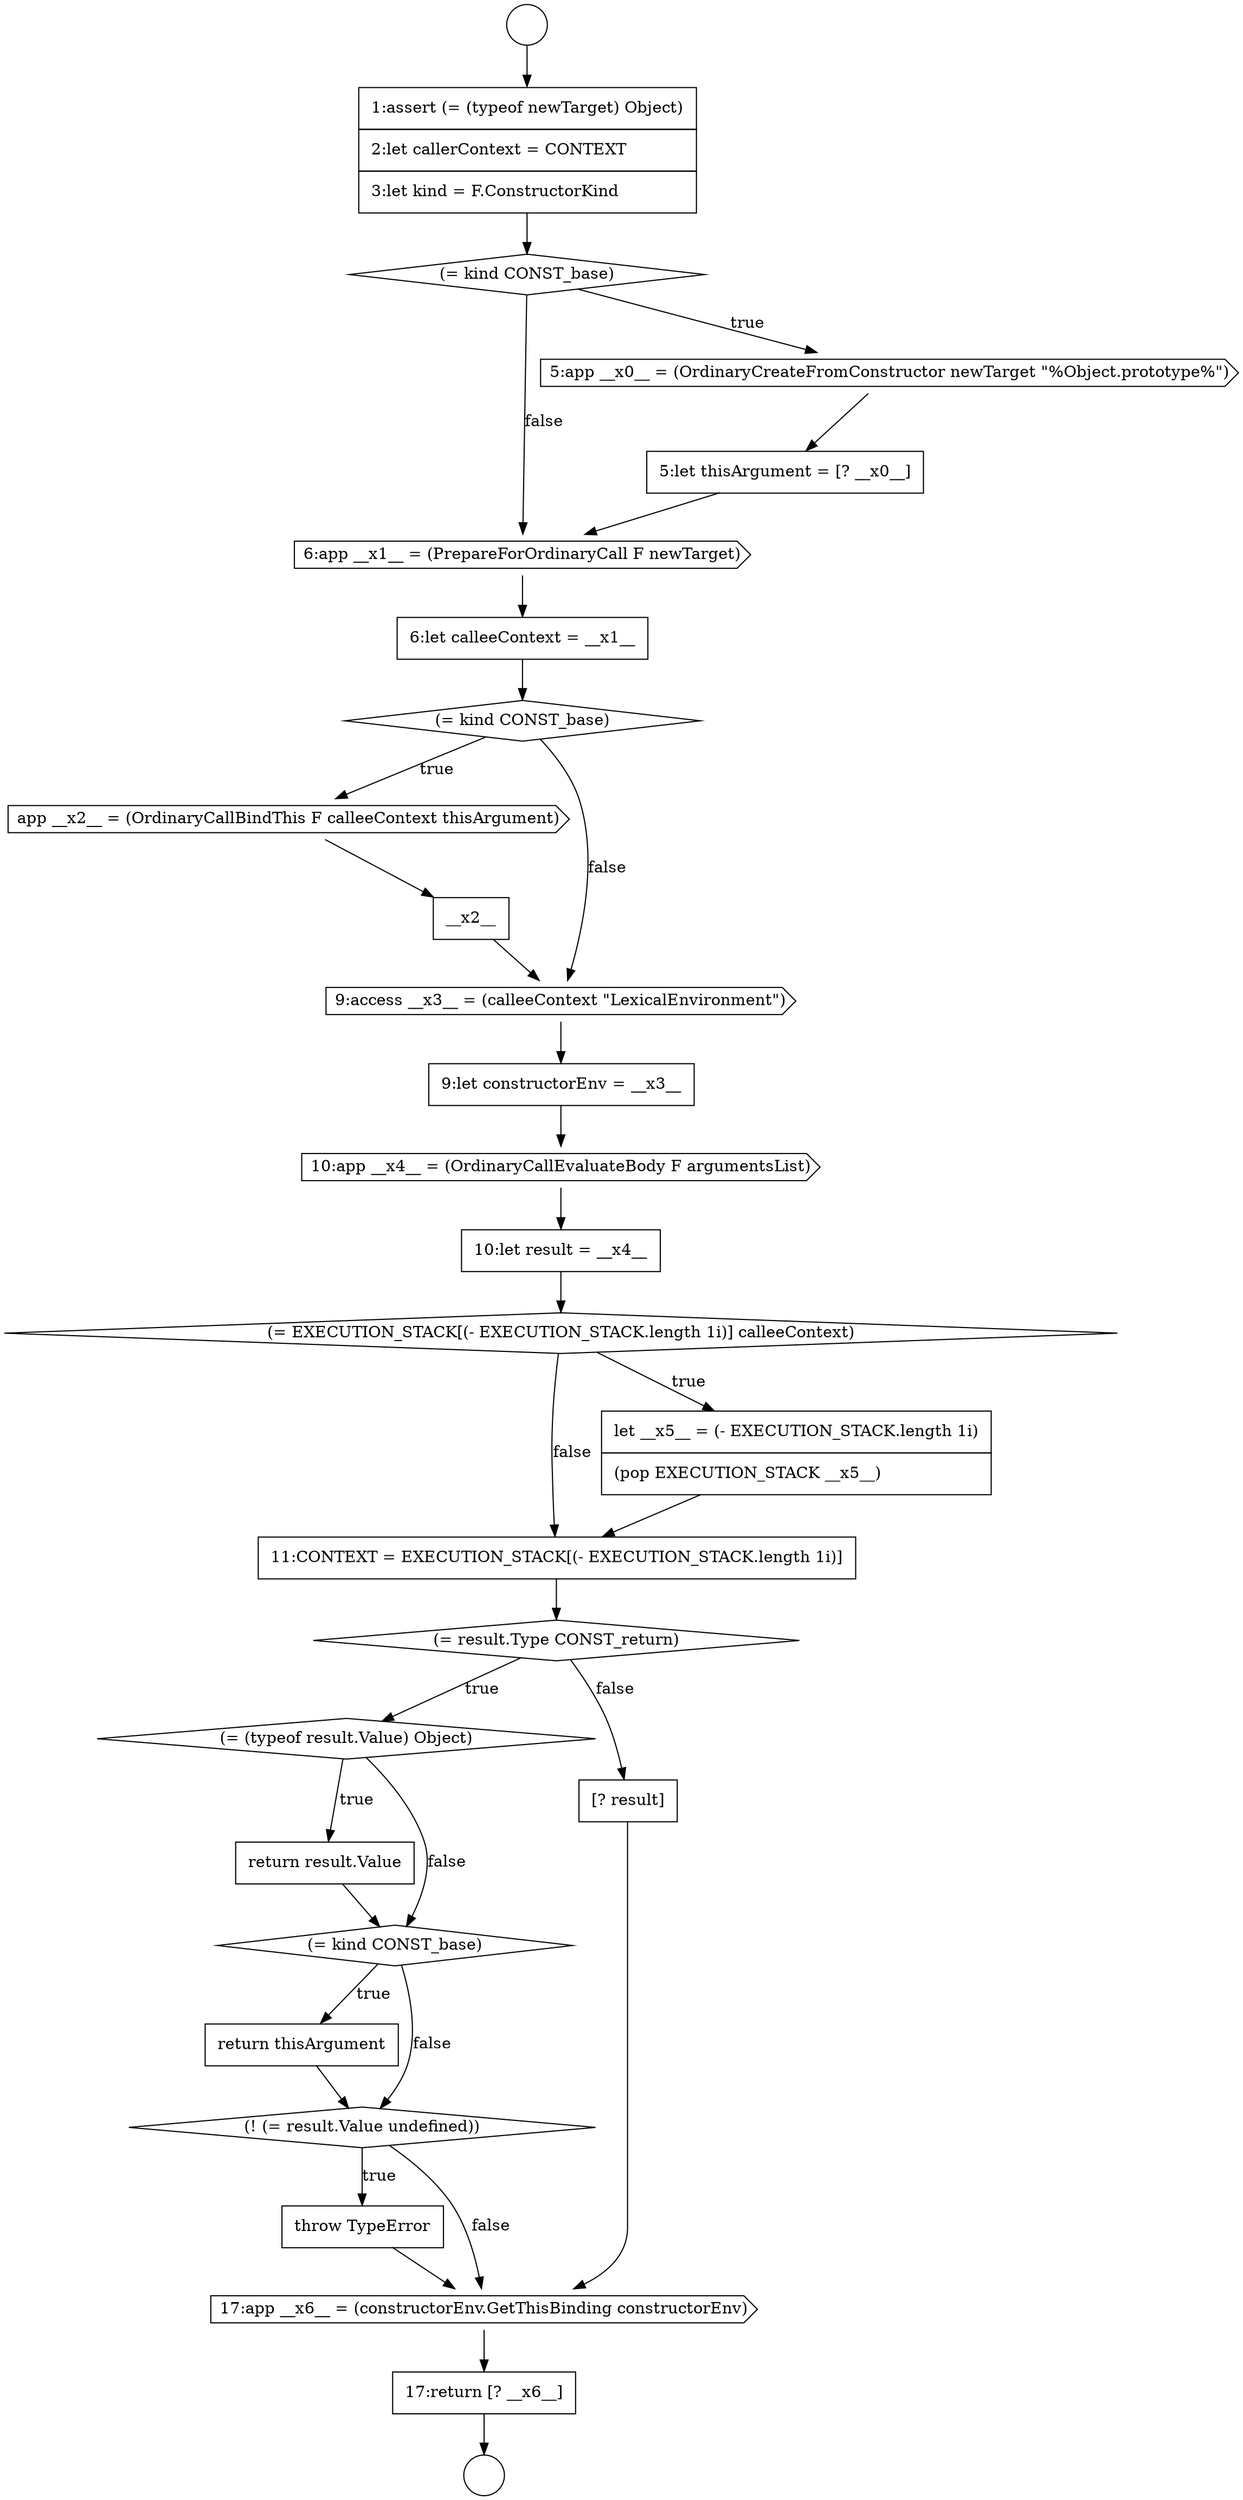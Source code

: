 digraph {
  node0 [shape=circle label=" " color="black" fillcolor="white" style=filled]
  node5 [shape=none, margin=0, label=<<font color="black">
    <table border="0" cellborder="1" cellspacing="0" cellpadding="10">
      <tr><td align="left">5:let thisArgument = [? __x0__]</td></tr>
    </table>
  </font>> color="black" fillcolor="white" style=filled]
  node10 [shape=none, margin=0, label=<<font color="black">
    <table border="0" cellborder="1" cellspacing="0" cellpadding="10">
      <tr><td align="left">__x2__</td></tr>
    </table>
  </font>> color="black" fillcolor="white" style=filled]
  node14 [shape=none, margin=0, label=<<font color="black">
    <table border="0" cellborder="1" cellspacing="0" cellpadding="10">
      <tr><td align="left">10:let result = __x4__</td></tr>
    </table>
  </font>> color="black" fillcolor="white" style=filled]
  node20 [shape=none, margin=0, label=<<font color="black">
    <table border="0" cellborder="1" cellspacing="0" cellpadding="10">
      <tr><td align="left">return result.Value</td></tr>
    </table>
  </font>> color="black" fillcolor="white" style=filled]
  node1 [shape=circle label=" " color="black" fillcolor="white" style=filled]
  node6 [shape=cds, label=<<font color="black">6:app __x1__ = (PrepareForOrdinaryCall F newTarget)</font>> color="black" fillcolor="white" style=filled]
  node21 [shape=diamond, label=<<font color="black">(= kind CONST_base)</font>> color="black" fillcolor="white" style=filled]
  node9 [shape=cds, label=<<font color="black">app __x2__ = (OrdinaryCallBindThis F calleeContext thisArgument)</font>> color="black" fillcolor="white" style=filled]
  node13 [shape=cds, label=<<font color="black">10:app __x4__ = (OrdinaryCallEvaluateBody F argumentsList)</font>> color="black" fillcolor="white" style=filled]
  node2 [shape=none, margin=0, label=<<font color="black">
    <table border="0" cellborder="1" cellspacing="0" cellpadding="10">
      <tr><td align="left">1:assert (= (typeof newTarget) Object)</td></tr>
      <tr><td align="left">2:let callerContext = CONTEXT</td></tr>
      <tr><td align="left">3:let kind = F.ConstructorKind</td></tr>
    </table>
  </font>> color="black" fillcolor="white" style=filled]
  node17 [shape=none, margin=0, label=<<font color="black">
    <table border="0" cellborder="1" cellspacing="0" cellpadding="10">
      <tr><td align="left">11:CONTEXT = EXECUTION_STACK[(- EXECUTION_STACK.length 1i)]</td></tr>
    </table>
  </font>> color="black" fillcolor="white" style=filled]
  node12 [shape=none, margin=0, label=<<font color="black">
    <table border="0" cellborder="1" cellspacing="0" cellpadding="10">
      <tr><td align="left">9:let constructorEnv = __x3__</td></tr>
    </table>
  </font>> color="black" fillcolor="white" style=filled]
  node7 [shape=none, margin=0, label=<<font color="black">
    <table border="0" cellborder="1" cellspacing="0" cellpadding="10">
      <tr><td align="left">6:let calleeContext = __x1__</td></tr>
    </table>
  </font>> color="black" fillcolor="white" style=filled]
  node3 [shape=diamond, label=<<font color="black">(= kind CONST_base)</font>> color="black" fillcolor="white" style=filled]
  node18 [shape=diamond, label=<<font color="black">(= result.Type CONST_return)</font>> color="black" fillcolor="white" style=filled]
  node16 [shape=none, margin=0, label=<<font color="black">
    <table border="0" cellborder="1" cellspacing="0" cellpadding="10">
      <tr><td align="left">let __x5__ = (- EXECUTION_STACK.length 1i)</td></tr>
      <tr><td align="left">(pop EXECUTION_STACK __x5__)</td></tr>
    </table>
  </font>> color="black" fillcolor="white" style=filled]
  node11 [shape=cds, label=<<font color="black">9:access __x3__ = (calleeContext &quot;LexicalEnvironment&quot;)</font>> color="black" fillcolor="white" style=filled]
  node8 [shape=diamond, label=<<font color="black">(= kind CONST_base)</font>> color="black" fillcolor="white" style=filled]
  node19 [shape=diamond, label=<<font color="black">(= (typeof result.Value) Object)</font>> color="black" fillcolor="white" style=filled]
  node4 [shape=cds, label=<<font color="black">5:app __x0__ = (OrdinaryCreateFromConstructor newTarget &quot;%Object.prototype%&quot;)</font>> color="black" fillcolor="white" style=filled]
  node15 [shape=diamond, label=<<font color="black">(= EXECUTION_STACK[(- EXECUTION_STACK.length 1i)] calleeContext)</font>> color="black" fillcolor="white" style=filled]
  node24 [shape=none, margin=0, label=<<font color="black">
    <table border="0" cellborder="1" cellspacing="0" cellpadding="10">
      <tr><td align="left">throw TypeError</td></tr>
    </table>
  </font>> color="black" fillcolor="white" style=filled]
  node25 [shape=none, margin=0, label=<<font color="black">
    <table border="0" cellborder="1" cellspacing="0" cellpadding="10">
      <tr><td align="left">[? result]</td></tr>
    </table>
  </font>> color="black" fillcolor="white" style=filled]
  node22 [shape=none, margin=0, label=<<font color="black">
    <table border="0" cellborder="1" cellspacing="0" cellpadding="10">
      <tr><td align="left">return thisArgument</td></tr>
    </table>
  </font>> color="black" fillcolor="white" style=filled]
  node27 [shape=none, margin=0, label=<<font color="black">
    <table border="0" cellborder="1" cellspacing="0" cellpadding="10">
      <tr><td align="left">17:return [? __x6__]</td></tr>
    </table>
  </font>> color="black" fillcolor="white" style=filled]
  node26 [shape=cds, label=<<font color="black">17:app __x6__ = (constructorEnv.GetThisBinding constructorEnv)</font>> color="black" fillcolor="white" style=filled]
  node23 [shape=diamond, label=<<font color="black">(! (= result.Value undefined))</font>> color="black" fillcolor="white" style=filled]
  node5 -> node6 [ color="black"]
  node3 -> node4 [label=<<font color="black">true</font>> color="black"]
  node3 -> node6 [label=<<font color="black">false</font>> color="black"]
  node7 -> node8 [ color="black"]
  node11 -> node12 [ color="black"]
  node12 -> node13 [ color="black"]
  node14 -> node15 [ color="black"]
  node26 -> node27 [ color="black"]
  node10 -> node11 [ color="black"]
  node4 -> node5 [ color="black"]
  node25 -> node26 [ color="black"]
  node17 -> node18 [ color="black"]
  node2 -> node3 [ color="black"]
  node23 -> node24 [label=<<font color="black">true</font>> color="black"]
  node23 -> node26 [label=<<font color="black">false</font>> color="black"]
  node13 -> node14 [ color="black"]
  node8 -> node9 [label=<<font color="black">true</font>> color="black"]
  node8 -> node11 [label=<<font color="black">false</font>> color="black"]
  node0 -> node2 [ color="black"]
  node19 -> node20 [label=<<font color="black">true</font>> color="black"]
  node19 -> node21 [label=<<font color="black">false</font>> color="black"]
  node22 -> node23 [ color="black"]
  node6 -> node7 [ color="black"]
  node18 -> node19 [label=<<font color="black">true</font>> color="black"]
  node18 -> node25 [label=<<font color="black">false</font>> color="black"]
  node15 -> node16 [label=<<font color="black">true</font>> color="black"]
  node15 -> node17 [label=<<font color="black">false</font>> color="black"]
  node21 -> node22 [label=<<font color="black">true</font>> color="black"]
  node21 -> node23 [label=<<font color="black">false</font>> color="black"]
  node9 -> node10 [ color="black"]
  node24 -> node26 [ color="black"]
  node20 -> node21 [ color="black"]
  node16 -> node17 [ color="black"]
  node27 -> node1 [ color="black"]
}
